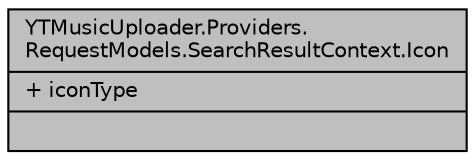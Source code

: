 digraph "YTMusicUploader.Providers.RequestModels.SearchResultContext.Icon"
{
 // LATEX_PDF_SIZE
  edge [fontname="Helvetica",fontsize="10",labelfontname="Helvetica",labelfontsize="10"];
  node [fontname="Helvetica",fontsize="10",shape=record];
  Node1 [label="{YTMusicUploader.Providers.\lRequestModels.SearchResultContext.Icon\n|+ iconType\l|}",height=0.2,width=0.4,color="black", fillcolor="grey75", style="filled", fontcolor="black",tooltip=" "];
}
